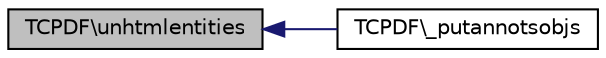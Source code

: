 digraph G
{
  edge [fontname="Helvetica",fontsize="10",labelfontname="Helvetica",labelfontsize="10"];
  node [fontname="Helvetica",fontsize="10",shape=record];
  rankdir="LR";
  Node1 [label="TCPDF\\unhtmlentities",height=0.2,width=0.4,color="black", fillcolor="grey75", style="filled" fontcolor="black"];
  Node1 -> Node2 [dir="back",color="midnightblue",fontsize="10",style="solid",fontname="Helvetica"];
  Node2 [label="TCPDF\\_putannotsobjs",height=0.2,width=0.4,color="black", fillcolor="white", style="filled",URL="$classTCPDF.html#a9dabd5e4c0295bd5caef55968375da9e",tooltip="Output annotations objects for all pages."];
}
